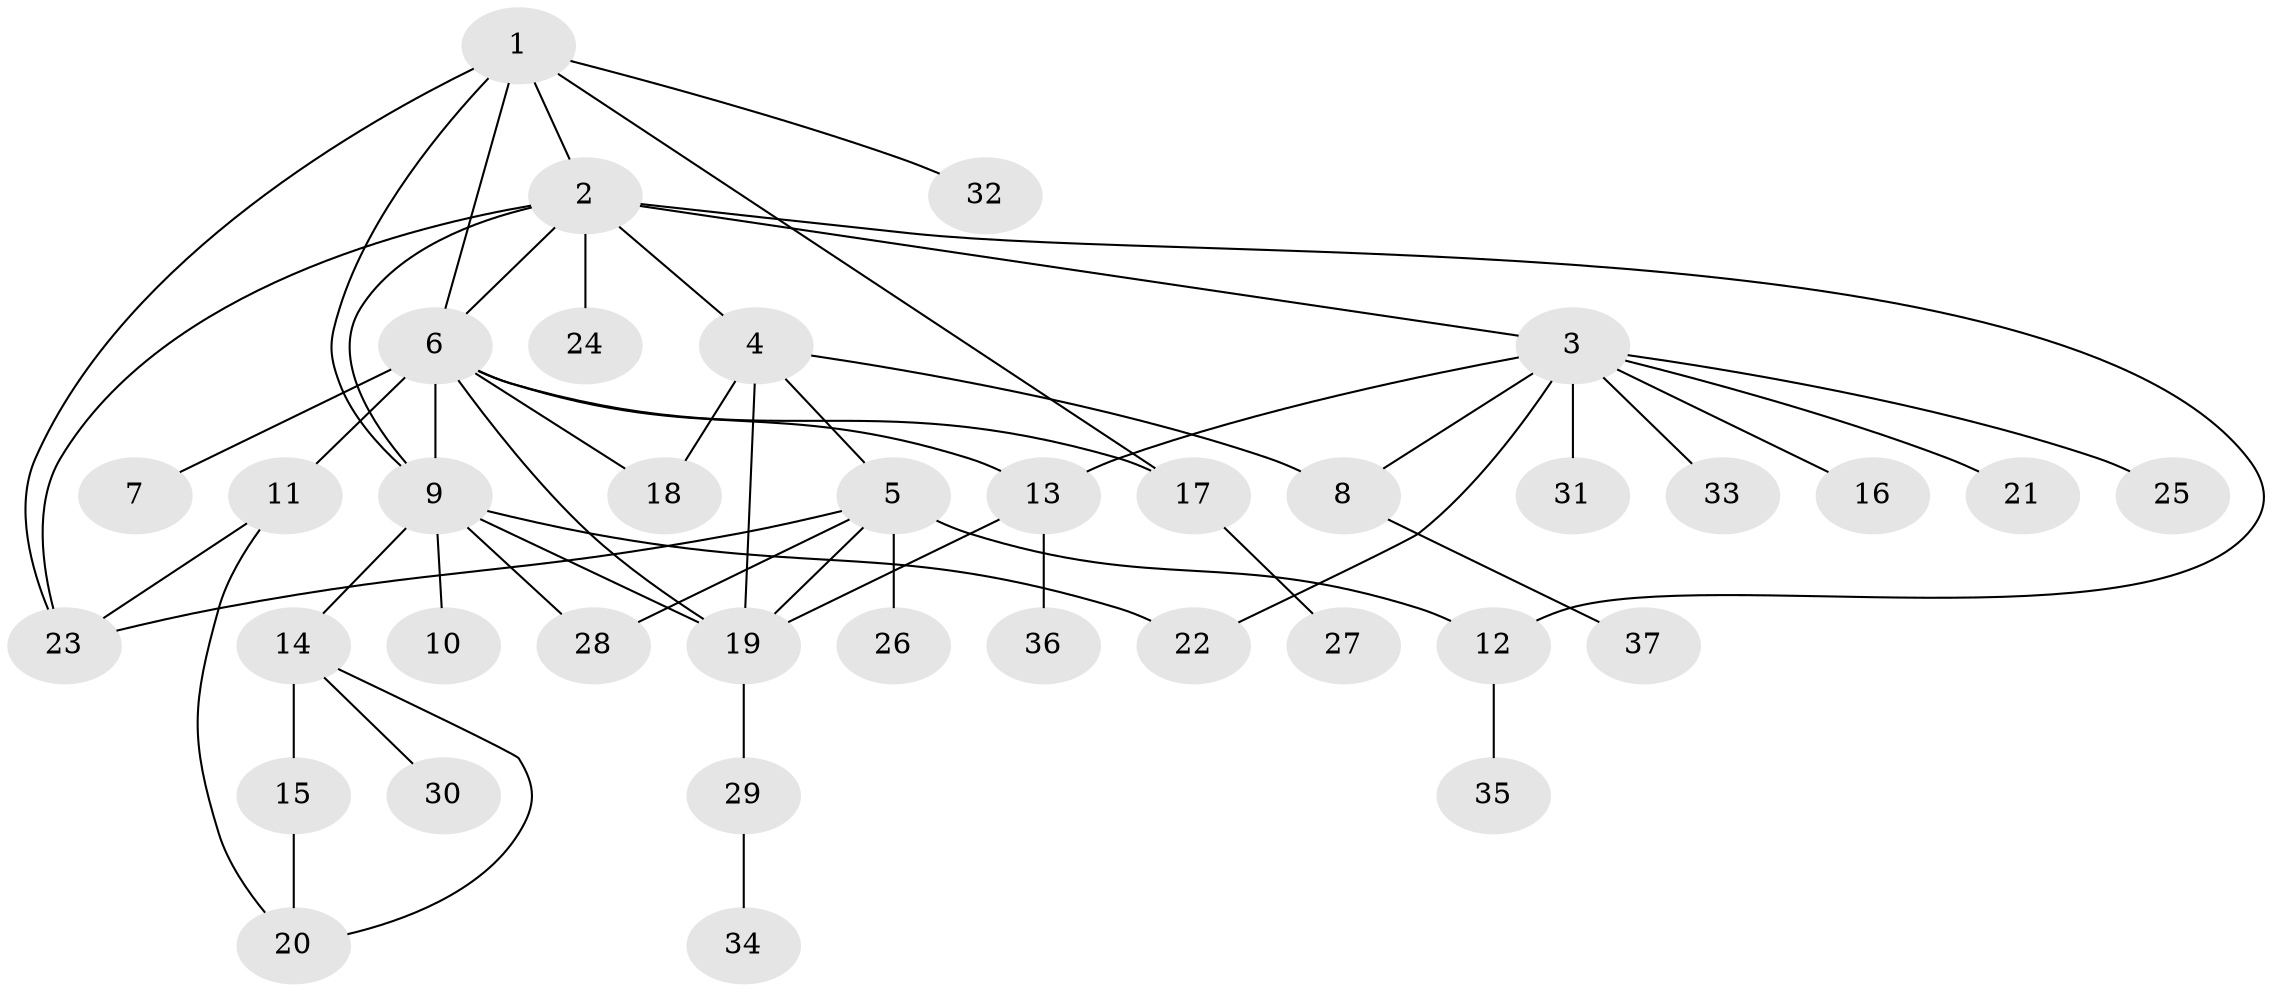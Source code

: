 // original degree distribution, {7: 0.0410958904109589, 10: 0.0273972602739726, 6: 0.0273972602739726, 9: 0.0136986301369863, 17: 0.0136986301369863, 1: 0.6301369863013698, 4: 0.0547945205479452, 12: 0.0136986301369863, 5: 0.0273972602739726, 3: 0.0410958904109589, 2: 0.1095890410958904}
// Generated by graph-tools (version 1.1) at 2025/50/03/04/25 22:50:27]
// undirected, 37 vertices, 55 edges
graph export_dot {
  node [color=gray90,style=filled];
  1;
  2;
  3;
  4;
  5;
  6;
  7;
  8;
  9;
  10;
  11;
  12;
  13;
  14;
  15;
  16;
  17;
  18;
  19;
  20;
  21;
  22;
  23;
  24;
  25;
  26;
  27;
  28;
  29;
  30;
  31;
  32;
  33;
  34;
  35;
  36;
  37;
  1 -- 2 [weight=1.0];
  1 -- 6 [weight=1.0];
  1 -- 9 [weight=1.0];
  1 -- 17 [weight=1.0];
  1 -- 23 [weight=1.0];
  1 -- 32 [weight=1.0];
  2 -- 3 [weight=1.0];
  2 -- 4 [weight=1.0];
  2 -- 6 [weight=1.0];
  2 -- 9 [weight=1.0];
  2 -- 12 [weight=1.0];
  2 -- 23 [weight=1.0];
  2 -- 24 [weight=2.0];
  3 -- 8 [weight=1.0];
  3 -- 13 [weight=1.0];
  3 -- 16 [weight=1.0];
  3 -- 21 [weight=1.0];
  3 -- 22 [weight=1.0];
  3 -- 25 [weight=1.0];
  3 -- 31 [weight=1.0];
  3 -- 33 [weight=1.0];
  4 -- 5 [weight=1.0];
  4 -- 8 [weight=1.0];
  4 -- 18 [weight=1.0];
  4 -- 19 [weight=1.0];
  5 -- 12 [weight=1.0];
  5 -- 19 [weight=1.0];
  5 -- 23 [weight=3.0];
  5 -- 26 [weight=1.0];
  5 -- 28 [weight=1.0];
  6 -- 7 [weight=6.0];
  6 -- 9 [weight=1.0];
  6 -- 11 [weight=1.0];
  6 -- 13 [weight=1.0];
  6 -- 17 [weight=1.0];
  6 -- 18 [weight=1.0];
  6 -- 19 [weight=1.0];
  8 -- 37 [weight=1.0];
  9 -- 10 [weight=2.0];
  9 -- 14 [weight=1.0];
  9 -- 19 [weight=1.0];
  9 -- 22 [weight=2.0];
  9 -- 28 [weight=1.0];
  11 -- 20 [weight=1.0];
  11 -- 23 [weight=1.0];
  12 -- 35 [weight=1.0];
  13 -- 19 [weight=1.0];
  13 -- 36 [weight=1.0];
  14 -- 15 [weight=1.0];
  14 -- 20 [weight=1.0];
  14 -- 30 [weight=2.0];
  15 -- 20 [weight=5.0];
  17 -- 27 [weight=1.0];
  19 -- 29 [weight=1.0];
  29 -- 34 [weight=1.0];
}
